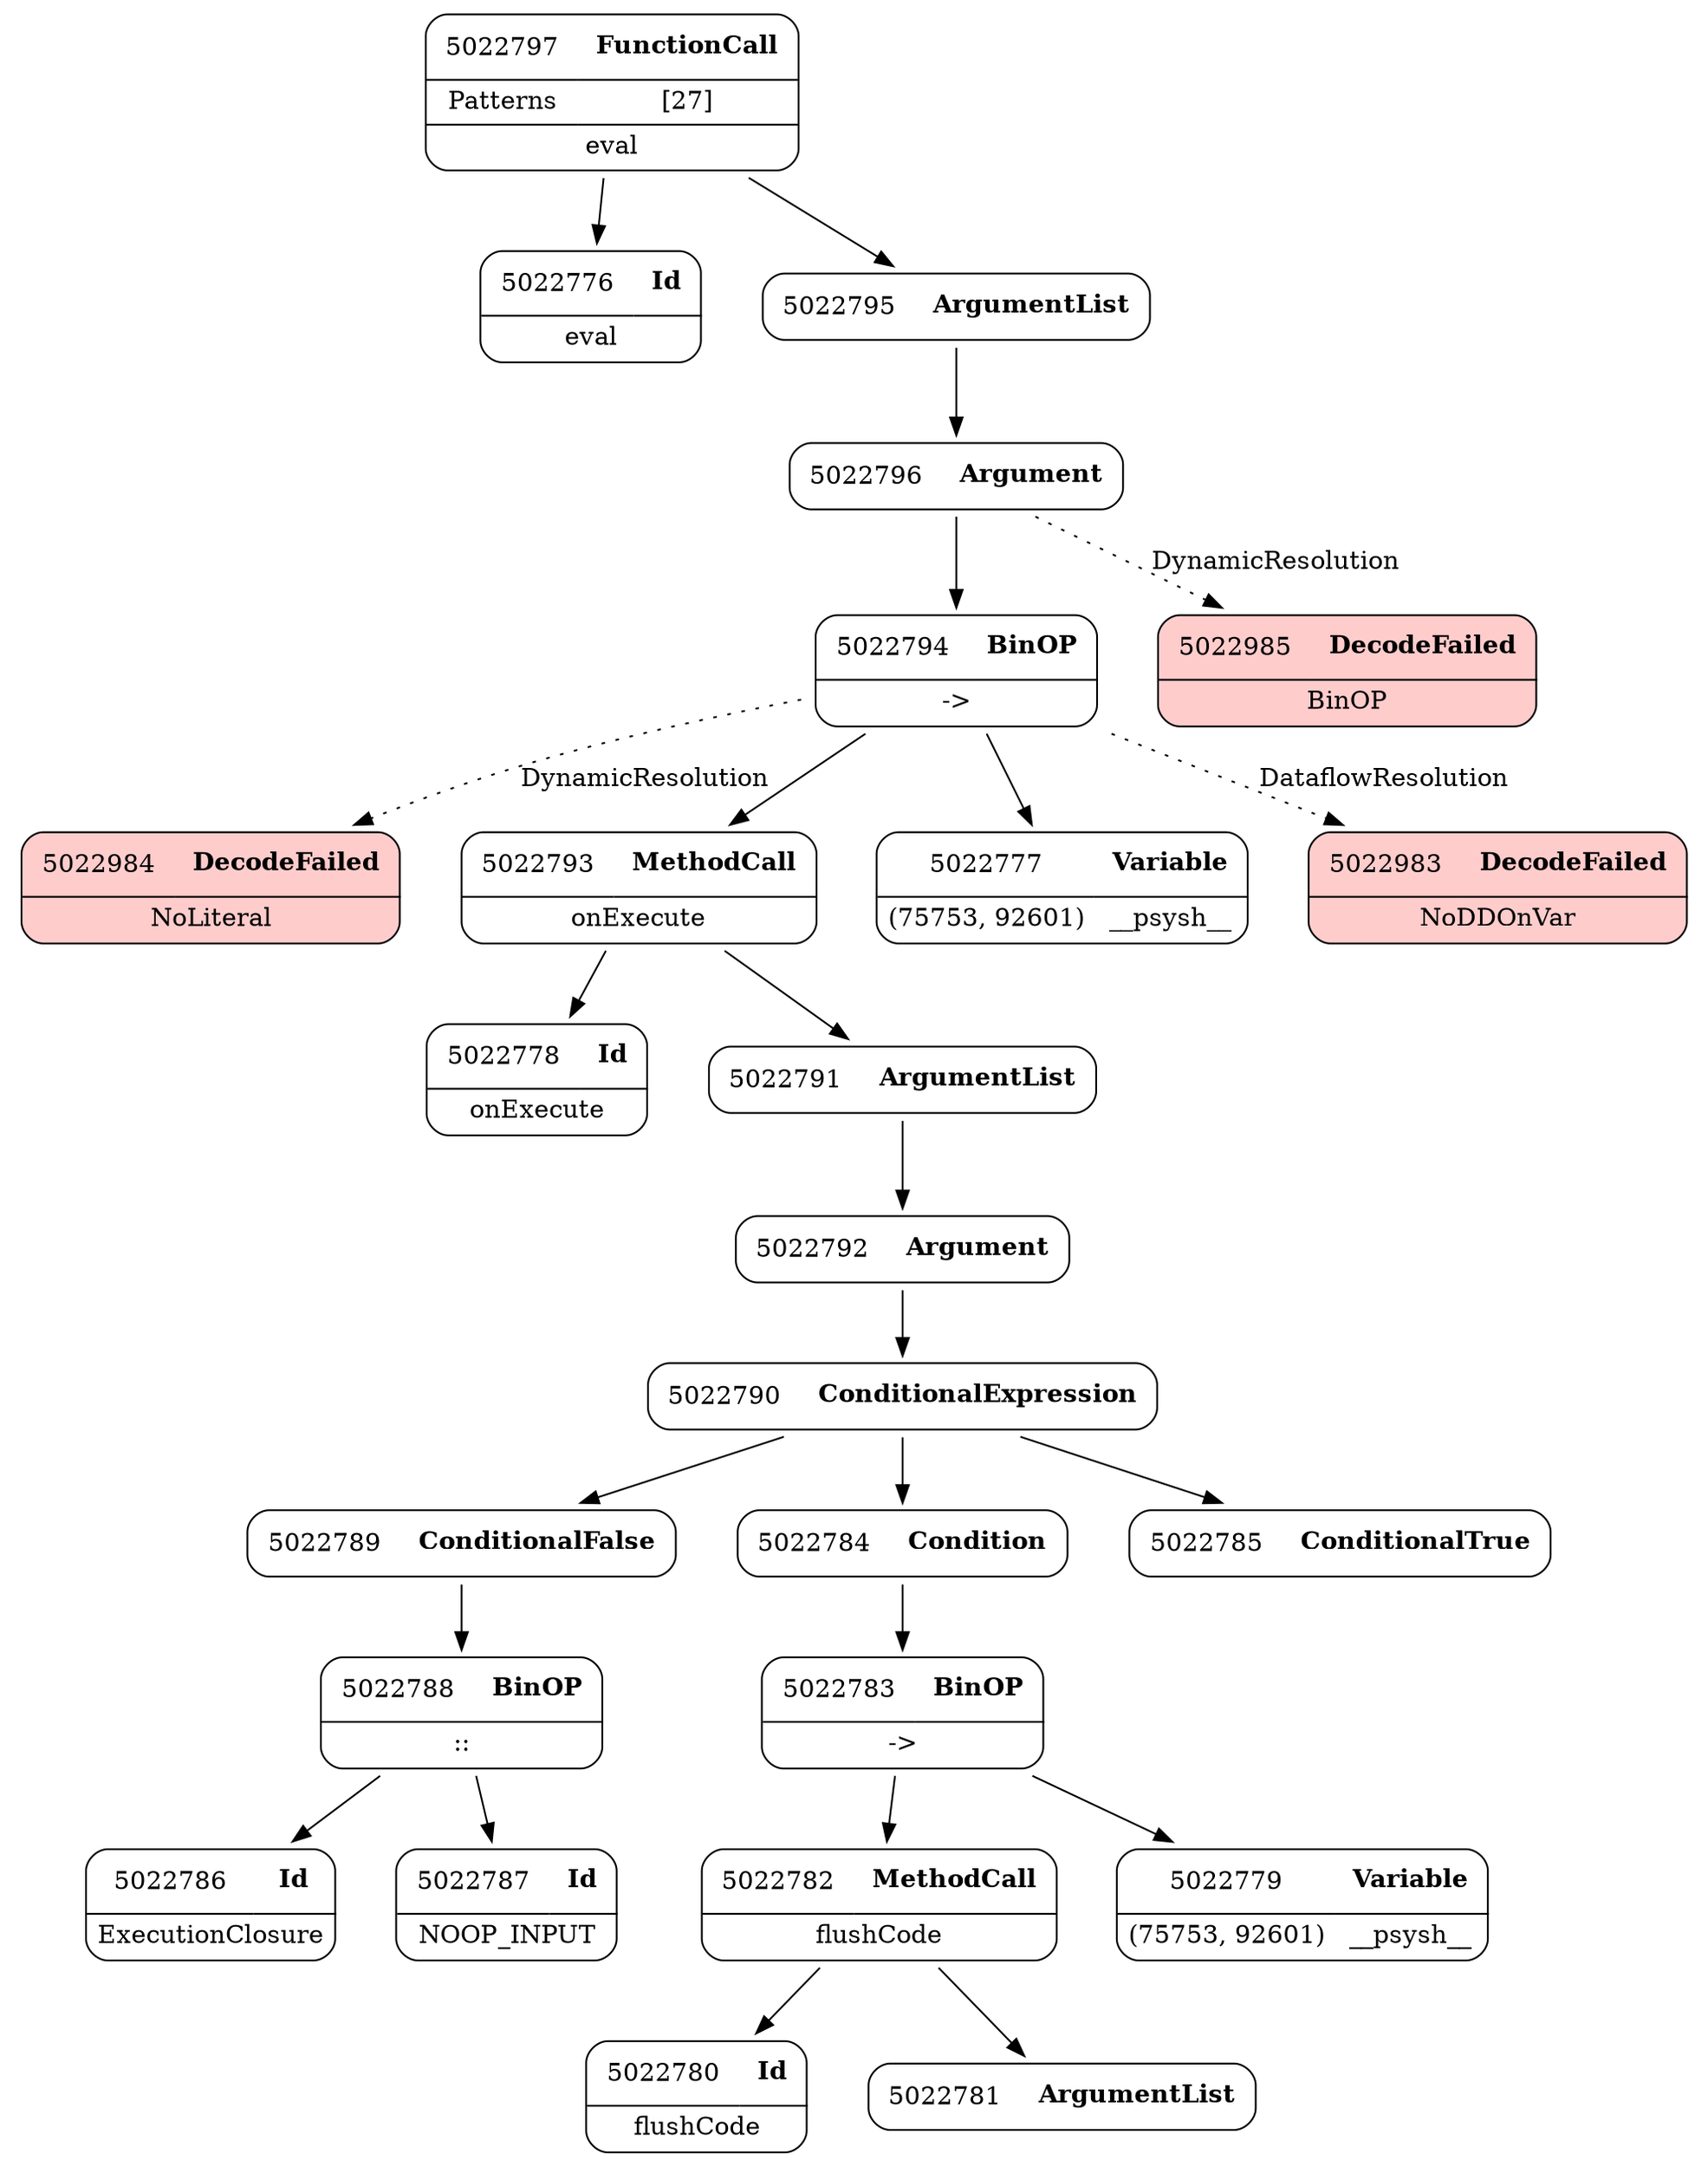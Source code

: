 digraph ast {
node [shape=none];
5022796 [label=<<TABLE border='1' cellspacing='0' cellpadding='10' style='rounded' ><TR><TD border='0'>5022796</TD><TD border='0'><B>Argument</B></TD></TR></TABLE>>];
5022796 -> 5022794 [weight=2];
5022796 -> 5022985 [style=dotted,label=DynamicResolution];
5022797 [label=<<TABLE border='1' cellspacing='0' cellpadding='10' style='rounded' ><TR><TD border='0'>5022797</TD><TD border='0'><B>FunctionCall</B></TD></TR><HR/><TR><TD border='0' cellpadding='5'>Patterns</TD><TD border='0' cellpadding='5'>[27]</TD></TR><HR/><TR><TD border='0' cellpadding='5' colspan='2'>eval</TD></TR></TABLE>>];
5022797 -> 5022776 [weight=2];
5022797 -> 5022795 [weight=2];
5022792 [label=<<TABLE border='1' cellspacing='0' cellpadding='10' style='rounded' ><TR><TD border='0'>5022792</TD><TD border='0'><B>Argument</B></TD></TR></TABLE>>];
5022792 -> 5022790 [weight=2];
5022984 [label=<<TABLE border='1' cellspacing='0' cellpadding='10' style='rounded' bgcolor='#FFCCCC' ><TR><TD border='0'>5022984</TD><TD border='0'><B>DecodeFailed</B></TD></TR><HR/><TR><TD border='0' cellpadding='5' colspan='2'>NoLiteral</TD></TR></TABLE>>];
5022793 [label=<<TABLE border='1' cellspacing='0' cellpadding='10' style='rounded' ><TR><TD border='0'>5022793</TD><TD border='0'><B>MethodCall</B></TD></TR><HR/><TR><TD border='0' cellpadding='5' colspan='2'>onExecute</TD></TR></TABLE>>];
5022793 -> 5022778 [weight=2];
5022793 -> 5022791 [weight=2];
5022985 [label=<<TABLE border='1' cellspacing='0' cellpadding='10' style='rounded' bgcolor='#FFCCCC' ><TR><TD border='0'>5022985</TD><TD border='0'><B>DecodeFailed</B></TD></TR><HR/><TR><TD border='0' cellpadding='5' colspan='2'>BinOP</TD></TR></TABLE>>];
5022794 [label=<<TABLE border='1' cellspacing='0' cellpadding='10' style='rounded' ><TR><TD border='0'>5022794</TD><TD border='0'><B>BinOP</B></TD></TR><HR/><TR><TD border='0' cellpadding='5' colspan='2'>-&gt;</TD></TR></TABLE>>];
5022794 -> 5022777 [weight=2];
5022794 -> 5022793 [weight=2];
5022794 -> 5022984 [style=dotted,label=DynamicResolution];
5022794 -> 5022983 [style=dotted,label=DataflowResolution];
5022795 [label=<<TABLE border='1' cellspacing='0' cellpadding='10' style='rounded' ><TR><TD border='0'>5022795</TD><TD border='0'><B>ArgumentList</B></TD></TR></TABLE>>];
5022795 -> 5022796 [weight=2];
5022788 [label=<<TABLE border='1' cellspacing='0' cellpadding='10' style='rounded' ><TR><TD border='0'>5022788</TD><TD border='0'><B>BinOP</B></TD></TR><HR/><TR><TD border='0' cellpadding='5' colspan='2'>::</TD></TR></TABLE>>];
5022788 -> 5022786 [weight=2];
5022788 -> 5022787 [weight=2];
5022789 [label=<<TABLE border='1' cellspacing='0' cellpadding='10' style='rounded' ><TR><TD border='0'>5022789</TD><TD border='0'><B>ConditionalFalse</B></TD></TR></TABLE>>];
5022789 -> 5022788 [weight=2];
5022790 [label=<<TABLE border='1' cellspacing='0' cellpadding='10' style='rounded' ><TR><TD border='0'>5022790</TD><TD border='0'><B>ConditionalExpression</B></TD></TR></TABLE>>];
5022790 -> 5022784 [weight=2];
5022790 -> 5022785 [weight=2];
5022790 -> 5022789 [weight=2];
5022791 [label=<<TABLE border='1' cellspacing='0' cellpadding='10' style='rounded' ><TR><TD border='0'>5022791</TD><TD border='0'><B>ArgumentList</B></TD></TR></TABLE>>];
5022791 -> 5022792 [weight=2];
5022983 [label=<<TABLE border='1' cellspacing='0' cellpadding='10' style='rounded' bgcolor='#FFCCCC' ><TR><TD border='0'>5022983</TD><TD border='0'><B>DecodeFailed</B></TD></TR><HR/><TR><TD border='0' cellpadding='5' colspan='2'>NoDDOnVar</TD></TR></TABLE>>];
5022784 [label=<<TABLE border='1' cellspacing='0' cellpadding='10' style='rounded' ><TR><TD border='0'>5022784</TD><TD border='0'><B>Condition</B></TD></TR></TABLE>>];
5022784 -> 5022783 [weight=2];
5022785 [label=<<TABLE border='1' cellspacing='0' cellpadding='10' style='rounded' ><TR><TD border='0'>5022785</TD><TD border='0'><B>ConditionalTrue</B></TD></TR></TABLE>>];
5022786 [label=<<TABLE border='1' cellspacing='0' cellpadding='10' style='rounded' ><TR><TD border='0'>5022786</TD><TD border='0'><B>Id</B></TD></TR><HR/><TR><TD border='0' cellpadding='5' colspan='2'>ExecutionClosure</TD></TR></TABLE>>];
5022787 [label=<<TABLE border='1' cellspacing='0' cellpadding='10' style='rounded' ><TR><TD border='0'>5022787</TD><TD border='0'><B>Id</B></TD></TR><HR/><TR><TD border='0' cellpadding='5' colspan='2'>NOOP_INPUT</TD></TR></TABLE>>];
5022780 [label=<<TABLE border='1' cellspacing='0' cellpadding='10' style='rounded' ><TR><TD border='0'>5022780</TD><TD border='0'><B>Id</B></TD></TR><HR/><TR><TD border='0' cellpadding='5' colspan='2'>flushCode</TD></TR></TABLE>>];
5022781 [label=<<TABLE border='1' cellspacing='0' cellpadding='10' style='rounded' ><TR><TD border='0'>5022781</TD><TD border='0'><B>ArgumentList</B></TD></TR></TABLE>>];
5022782 [label=<<TABLE border='1' cellspacing='0' cellpadding='10' style='rounded' ><TR><TD border='0'>5022782</TD><TD border='0'><B>MethodCall</B></TD></TR><HR/><TR><TD border='0' cellpadding='5' colspan='2'>flushCode</TD></TR></TABLE>>];
5022782 -> 5022780 [weight=2];
5022782 -> 5022781 [weight=2];
5022783 [label=<<TABLE border='1' cellspacing='0' cellpadding='10' style='rounded' ><TR><TD border='0'>5022783</TD><TD border='0'><B>BinOP</B></TD></TR><HR/><TR><TD border='0' cellpadding='5' colspan='2'>-&gt;</TD></TR></TABLE>>];
5022783 -> 5022779 [weight=2];
5022783 -> 5022782 [weight=2];
5022776 [label=<<TABLE border='1' cellspacing='0' cellpadding='10' style='rounded' ><TR><TD border='0'>5022776</TD><TD border='0'><B>Id</B></TD></TR><HR/><TR><TD border='0' cellpadding='5' colspan='2'>eval</TD></TR></TABLE>>];
5022777 [label=<<TABLE border='1' cellspacing='0' cellpadding='10' style='rounded' ><TR><TD border='0'>5022777</TD><TD border='0'><B>Variable</B></TD></TR><HR/><TR><TD border='0' cellpadding='5'>(75753, 92601)</TD><TD border='0' cellpadding='5'>__psysh__</TD></TR></TABLE>>];
5022778 [label=<<TABLE border='1' cellspacing='0' cellpadding='10' style='rounded' ><TR><TD border='0'>5022778</TD><TD border='0'><B>Id</B></TD></TR><HR/><TR><TD border='0' cellpadding='5' colspan='2'>onExecute</TD></TR></TABLE>>];
5022779 [label=<<TABLE border='1' cellspacing='0' cellpadding='10' style='rounded' ><TR><TD border='0'>5022779</TD><TD border='0'><B>Variable</B></TD></TR><HR/><TR><TD border='0' cellpadding='5'>(75753, 92601)</TD><TD border='0' cellpadding='5'>__psysh__</TD></TR></TABLE>>];
}
